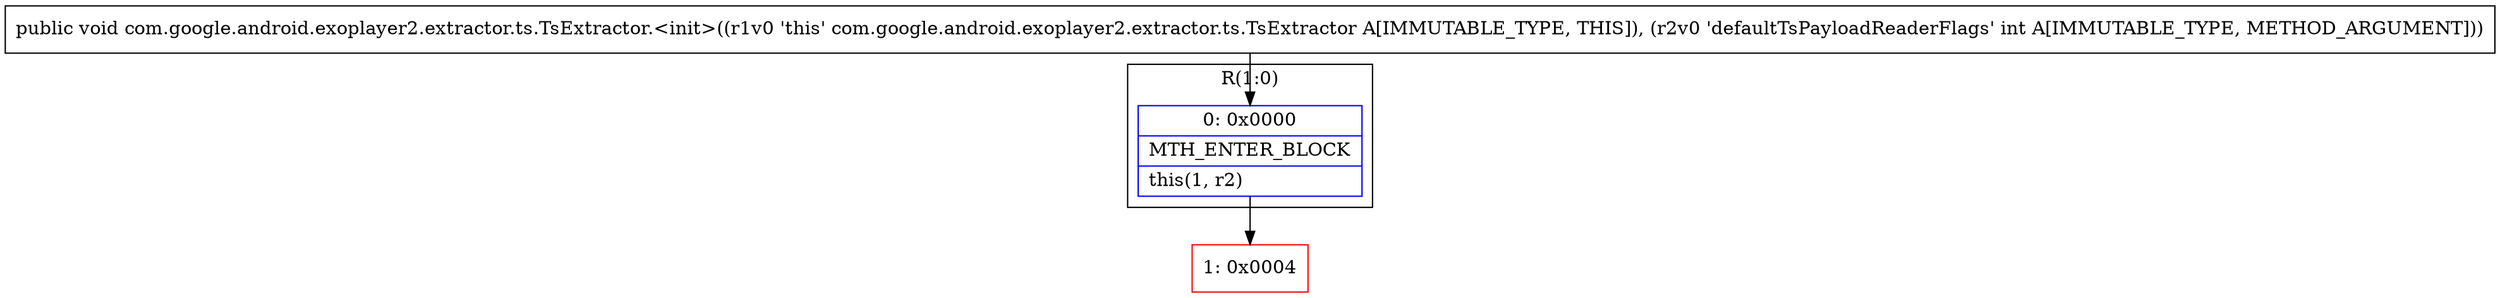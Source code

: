 digraph "CFG forcom.google.android.exoplayer2.extractor.ts.TsExtractor.\<init\>(I)V" {
subgraph cluster_Region_199559911 {
label = "R(1:0)";
node [shape=record,color=blue];
Node_0 [shape=record,label="{0\:\ 0x0000|MTH_ENTER_BLOCK\l|this(1, r2)\l}"];
}
Node_1 [shape=record,color=red,label="{1\:\ 0x0004}"];
MethodNode[shape=record,label="{public void com.google.android.exoplayer2.extractor.ts.TsExtractor.\<init\>((r1v0 'this' com.google.android.exoplayer2.extractor.ts.TsExtractor A[IMMUTABLE_TYPE, THIS]), (r2v0 'defaultTsPayloadReaderFlags' int A[IMMUTABLE_TYPE, METHOD_ARGUMENT])) }"];
MethodNode -> Node_0;
Node_0 -> Node_1;
}

